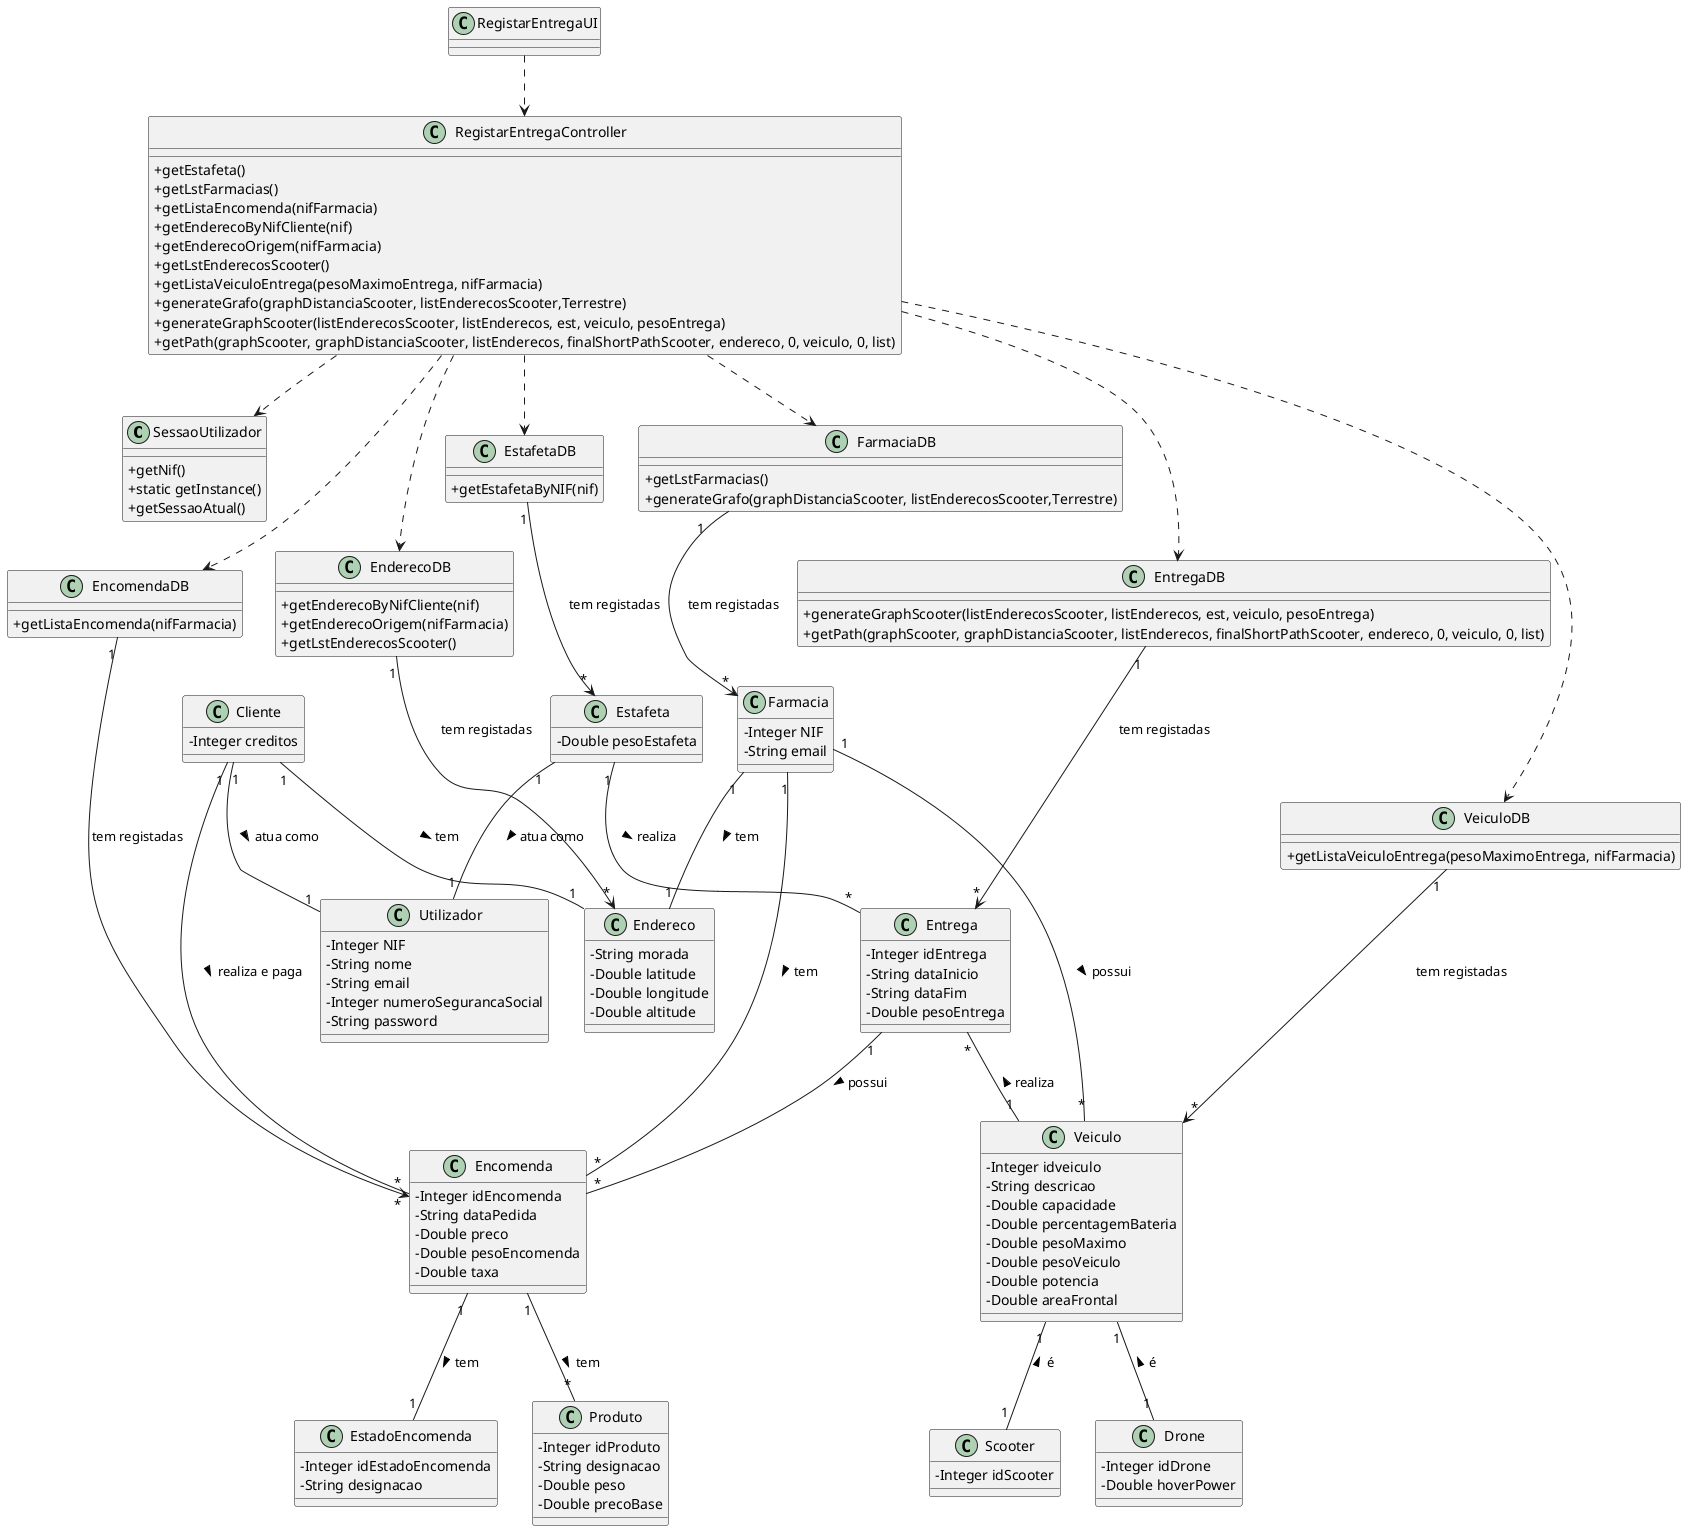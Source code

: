 @startuml
skinparam classAttributeIconSize 0

class SessaoUtilizador{
  +getNif()
  +static getInstance()
  +getSessaoAtual()
}

class FarmaciaDB{
  +getLstFarmacias()
  +generateGrafo(graphDistanciaScooter, listEnderecosScooter,Terrestre)
}

class VeiculoDB{
  +getListaVeiculoEntrega(pesoMaximoEntrega, nifFarmacia)
}

class EnderecoDB {
  +getEnderecoByNifCliente(nif)
  +getEnderecoOrigem(nifFarmacia)
  +getLstEnderecosScooter()
}

class EncomendaDB {
  +getListaEncomenda(nifFarmacia)
}

class Entrega {
  -Integer idEntrega
  -String dataInicio
  -String dataFim
  -Double pesoEntrega
}

class EntregaDB {
  +generateGraphScooter(listEnderecosScooter, listEnderecos, est, veiculo, pesoEntrega)
  +getPath(graphScooter, graphDistanciaScooter, listEnderecos, finalShortPathScooter, endereco, 0, veiculo, 0, list)
}

class EstafetaDB {
  +getEstafetaByNIF(nif)
}

class RegistarEntregaController {
  +getEstafeta()
  +getLstFarmacias()
  +getListaEncomenda(nifFarmacia)
  +getEnderecoByNifCliente(nif)
  +getEnderecoOrigem(nifFarmacia)
  +getLstEnderecosScooter()
  +getListaVeiculoEntrega(pesoMaximoEntrega, nifFarmacia)
  +generateGrafo(graphDistanciaScooter, listEnderecosScooter,Terrestre)
  +generateGraphScooter(listEnderecosScooter, listEnderecos, est, veiculo, pesoEntrega)
  +getPath(graphScooter, graphDistanciaScooter, listEnderecos, finalShortPathScooter, endereco, 0, veiculo, 0, list)
}

class RegistarEntregaUI {
}

class Encomenda {
  -Integer idEncomenda
  -String dataPedida
  -Double preco
  -Double pesoEncomenda
  -Double taxa
}

class Estafeta {
  -Double pesoEstafeta
}

class Scooter {
  -Integer idScooter
}

class Endereco {
  -String morada
  -Double latitude
  -Double longitude
  -Double altitude
}

class Cliente {
  -Integer creditos
}

class EstadoEncomenda {
  -Integer idEstadoEncomenda
  -String designacao
}

class Produto {
  -Integer idProduto
  -String designacao
  -Double peso
  -Double precoBase
}

class Utilizador {
  -Integer NIF
  -String nome
  -String email
  -Integer numeroSegurancaSocial
  -String password
}

class Veiculo {
  -Integer idveiculo
  -String descricao
  -Double capacidade
  -Double percentagemBateria
  -Double pesoMaximo
  -Double pesoVeiculo
  -Double potencia
  -Double areaFrontal
}

class Drone {
  -Integer idDrone
  -Double hoverPower
}

class Farmacia {
  -Integer NIF
  -String email
}

RegistarEntregaUI ..> RegistarEntregaController

RegistarEntregaController ..> EstafetaDB
RegistarEntregaController ..> EnderecoDB
RegistarEntregaController ..> FarmaciaDB
RegistarEntregaController ..> EntregaDB
RegistarEntregaController ..> EncomendaDB
RegistarEntregaController ..> VeiculoDB
RegistarEntregaController ..> SessaoUtilizador

EntregaDB "1" --> "*" Entrega : tem registadas
EstafetaDB "1" --> "*" Estafeta : tem registadas
EncomendaDB "1" --> "*" Encomenda : tem registadas
EnderecoDB "1" --> "*" Endereco : tem registadas
FarmaciaDB "1" --> "*" Farmacia : tem registadas
VeiculoDB "1" --> "*" Veiculo : tem registadas

Estafeta "1" -- "1" Utilizador: atua como >
Cliente "1" -- "1" Utilizador: atua como >
Veiculo "1" -- "1" Drone: é <
Veiculo "1" -- "1" Scooter: é <
Entrega "*" -- "1" Veiculo: realiza <
Encomenda "1" -- "*" Produto: tem >
Entrega "1" -- "*" Encomenda : possui >
Estafeta "1" -- "*" Entrega: realiza >
Cliente "1" -- "1" Endereco: tem >
Cliente "1" -- "*" Encomenda: realiza e paga >
Farmacia "1" -- "*" Encomenda: tem >
Farmacia "1" -- "*" Veiculo: possui >
Farmacia "1" -- "1" Endereco: tem >
Encomenda "1" -- "1" EstadoEncomenda : tem >

@enduml